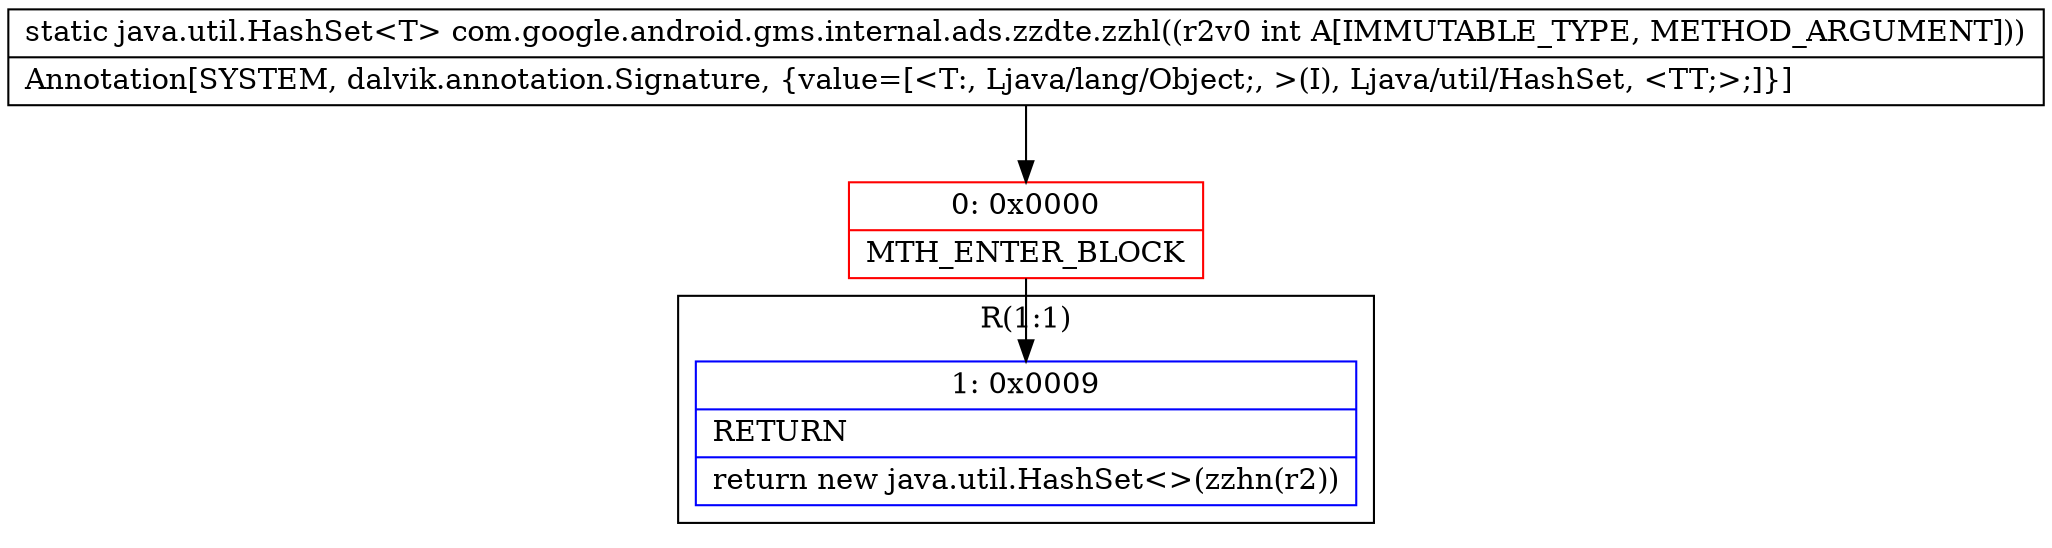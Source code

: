 digraph "CFG forcom.google.android.gms.internal.ads.zzdte.zzhl(I)Ljava\/util\/HashSet;" {
subgraph cluster_Region_2144034076 {
label = "R(1:1)";
node [shape=record,color=blue];
Node_1 [shape=record,label="{1\:\ 0x0009|RETURN\l|return new java.util.HashSet\<\>(zzhn(r2))\l}"];
}
Node_0 [shape=record,color=red,label="{0\:\ 0x0000|MTH_ENTER_BLOCK\l}"];
MethodNode[shape=record,label="{static java.util.HashSet\<T\> com.google.android.gms.internal.ads.zzdte.zzhl((r2v0 int A[IMMUTABLE_TYPE, METHOD_ARGUMENT]))  | Annotation[SYSTEM, dalvik.annotation.Signature, \{value=[\<T:, Ljava\/lang\/Object;, \>(I), Ljava\/util\/HashSet, \<TT;\>;]\}]\l}"];
MethodNode -> Node_0;
Node_0 -> Node_1;
}

